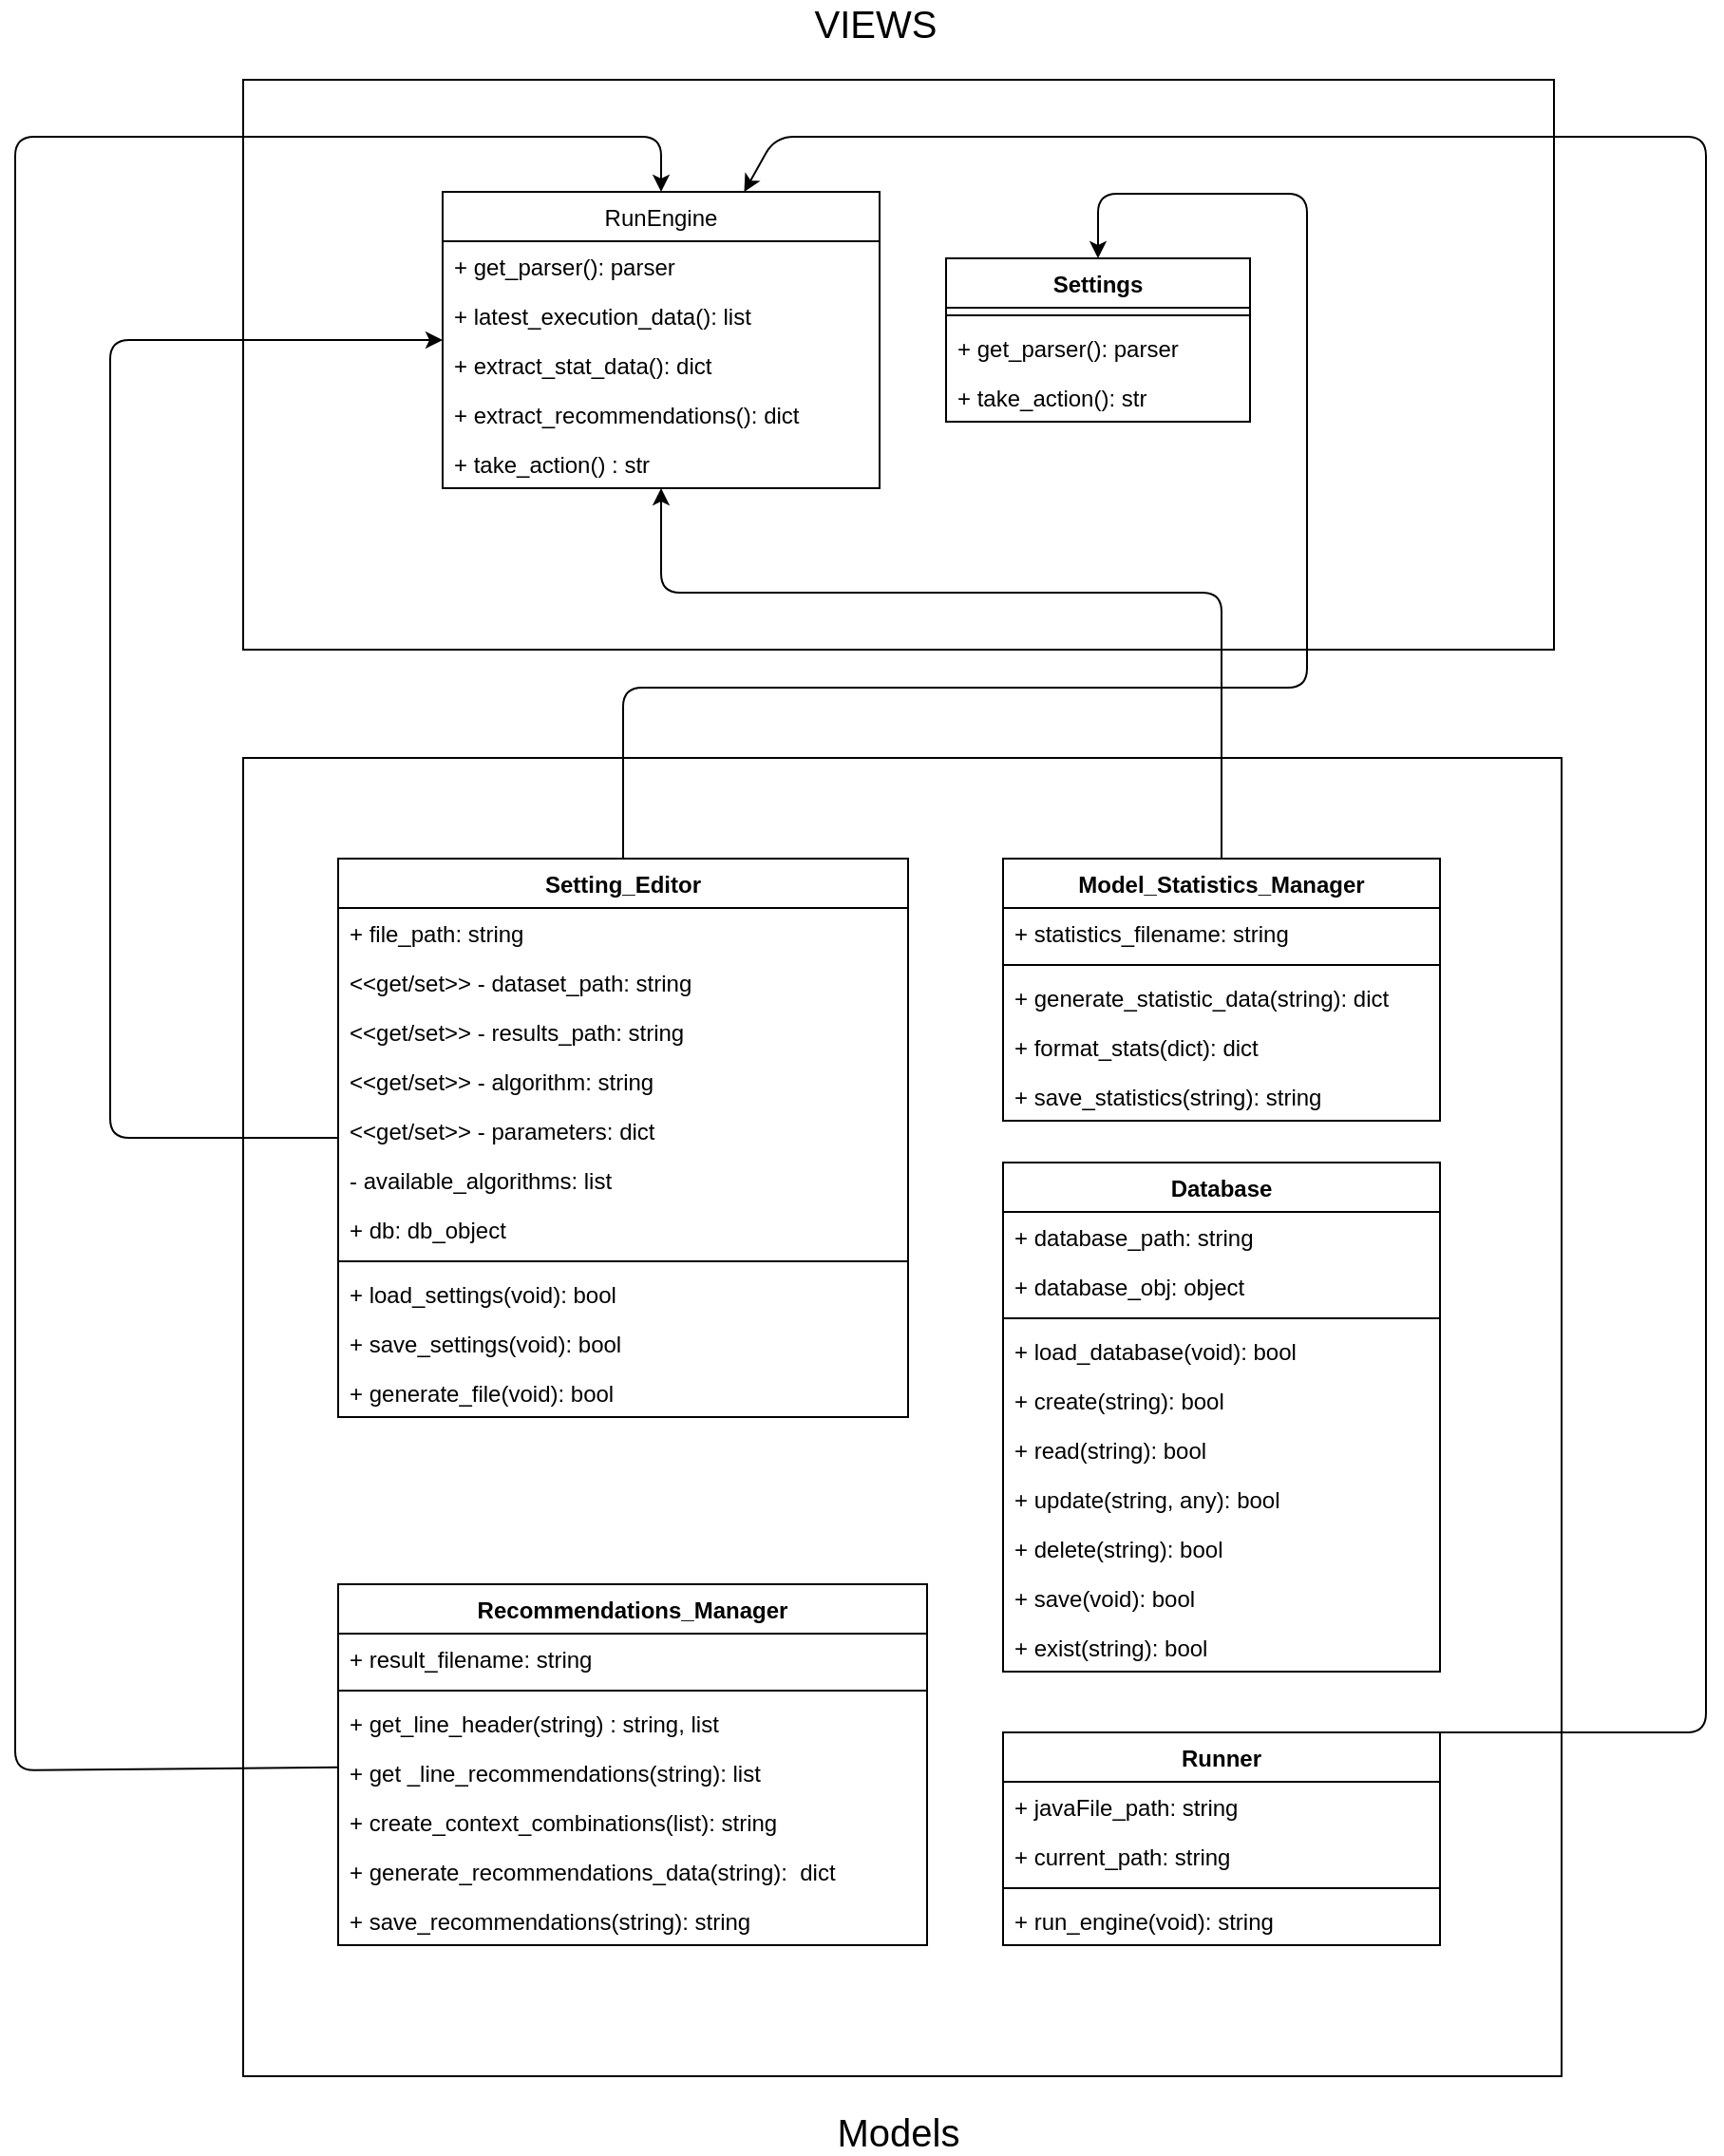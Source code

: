 <mxfile version="13.6.5"><diagram id="6hGFLwfOUW9BJ-s0fimq" name="Page-1"><mxGraphModel dx="2060" dy="2264" grid="1" gridSize="10" guides="1" tooltips="1" connect="1" arrows="1" fold="1" page="1" pageScale="1" pageWidth="827" pageHeight="1169" math="0" shadow="0"><root><mxCell id="0"/><mxCell id="1" parent="0"/><mxCell id="69" value="" style="rounded=0;whiteSpace=wrap;html=1;" parent="1" vertex="1"><mxGeometry x="70" y="-380" width="690" height="300" as="geometry"/></mxCell><mxCell id="67" value="" style="whiteSpace=wrap;html=1;aspect=fixed;" parent="1" vertex="1"><mxGeometry x="70" y="-23" width="694" height="694" as="geometry"/></mxCell><mxCell id="57" value="Settings" style="swimlane;fontStyle=1;align=center;verticalAlign=top;childLayout=stackLayout;horizontal=1;startSize=26;horizontalStack=0;resizeParent=1;resizeParentMax=0;resizeLast=0;collapsible=1;marginBottom=0;" parent="1" vertex="1"><mxGeometry x="440" y="-286" width="160" height="86" as="geometry"/></mxCell><mxCell id="59" value="" style="line;strokeWidth=1;fillColor=none;align=left;verticalAlign=middle;spacingTop=-1;spacingLeft=3;spacingRight=3;rotatable=0;labelPosition=right;points=[];portConstraint=eastwest;" parent="57" vertex="1"><mxGeometry y="26" width="160" height="8" as="geometry"/></mxCell><mxCell id="66" value="+ get_parser(): parser" style="text;strokeColor=none;fillColor=none;align=left;verticalAlign=top;spacingLeft=4;spacingRight=4;overflow=hidden;rotatable=0;points=[[0,0.5],[1,0.5]];portConstraint=eastwest;" parent="57" vertex="1"><mxGeometry y="34" width="160" height="26" as="geometry"/></mxCell><mxCell id="60" value="+ take_action(): str" style="text;strokeColor=none;fillColor=none;align=left;verticalAlign=top;spacingLeft=4;spacingRight=4;overflow=hidden;rotatable=0;points=[[0,0.5],[1,0.5]];portConstraint=eastwest;" parent="57" vertex="1"><mxGeometry y="60" width="160" height="26" as="geometry"/></mxCell><mxCell id="53" value="RunEngine" style="swimlane;fontStyle=0;childLayout=stackLayout;horizontal=1;startSize=26;fillColor=none;horizontalStack=0;resizeParent=1;resizeParentMax=0;resizeLast=0;collapsible=1;marginBottom=0;" parent="1" vertex="1"><mxGeometry x="175" y="-321" width="230" height="156" as="geometry"/></mxCell><mxCell id="61" value="+ get_parser(): parser" style="text;strokeColor=none;fillColor=none;align=left;verticalAlign=top;spacingLeft=4;spacingRight=4;overflow=hidden;rotatable=0;points=[[0,0.5],[1,0.5]];portConstraint=eastwest;" parent="53" vertex="1"><mxGeometry y="26" width="230" height="26" as="geometry"/></mxCell><mxCell id="62" value="+ latest_execution_data(): list" style="text;strokeColor=none;fillColor=none;align=left;verticalAlign=top;spacingLeft=4;spacingRight=4;overflow=hidden;rotatable=0;points=[[0,0.5],[1,0.5]];portConstraint=eastwest;" parent="53" vertex="1"><mxGeometry y="52" width="230" height="26" as="geometry"/></mxCell><mxCell id="63" value="+ extract_stat_data(): dict" style="text;strokeColor=none;fillColor=none;align=left;verticalAlign=top;spacingLeft=4;spacingRight=4;overflow=hidden;rotatable=0;points=[[0,0.5],[1,0.5]];portConstraint=eastwest;" parent="53" vertex="1"><mxGeometry y="78" width="230" height="26" as="geometry"/></mxCell><mxCell id="64" value="+ extract_recommendations(): dict" style="text;strokeColor=none;fillColor=none;align=left;verticalAlign=top;spacingLeft=4;spacingRight=4;overflow=hidden;rotatable=0;points=[[0,0.5],[1,0.5]];portConstraint=eastwest;" parent="53" vertex="1"><mxGeometry y="104" width="230" height="26" as="geometry"/></mxCell><mxCell id="65" value="+ take_action() : str" style="text;strokeColor=none;fillColor=none;align=left;verticalAlign=top;spacingLeft=4;spacingRight=4;overflow=hidden;rotatable=0;points=[[0,0.5],[1,0.5]];portConstraint=eastwest;" parent="53" vertex="1"><mxGeometry y="130" width="230" height="26" as="geometry"/></mxCell><mxCell id="2" value="Setting_Editor" style="swimlane;fontStyle=1;align=center;verticalAlign=top;childLayout=stackLayout;horizontal=1;startSize=26;horizontalStack=0;resizeParent=1;resizeParentMax=0;resizeLast=0;collapsible=1;marginBottom=0;" parent="1" vertex="1"><mxGeometry x="120" y="30" width="300" height="294" as="geometry"/></mxCell><mxCell id="3" value="+ file_path: string" style="text;strokeColor=none;fillColor=none;align=left;verticalAlign=top;spacingLeft=4;spacingRight=4;overflow=hidden;rotatable=0;points=[[0,0.5],[1,0.5]];portConstraint=eastwest;" parent="2" vertex="1"><mxGeometry y="26" width="300" height="26" as="geometry"/></mxCell><mxCell id="28" value="&lt;&lt;get/set&gt;&gt; - dataset_path: string" style="text;strokeColor=none;fillColor=none;align=left;verticalAlign=top;spacingLeft=4;spacingRight=4;overflow=hidden;rotatable=0;points=[[0,0.5],[1,0.5]];portConstraint=eastwest;" parent="2" vertex="1"><mxGeometry y="52" width="300" height="26" as="geometry"/></mxCell><mxCell id="29" value="&lt;&lt;get/set&gt;&gt; - results_path: string" style="text;strokeColor=none;fillColor=none;align=left;verticalAlign=top;spacingLeft=4;spacingRight=4;overflow=hidden;rotatable=0;points=[[0,0.5],[1,0.5]];portConstraint=eastwest;" parent="2" vertex="1"><mxGeometry y="78" width="300" height="26" as="geometry"/></mxCell><mxCell id="30" value="&lt;&lt;get/set&gt;&gt; - algorithm: string" style="text;strokeColor=none;fillColor=none;align=left;verticalAlign=top;spacingLeft=4;spacingRight=4;overflow=hidden;rotatable=0;points=[[0,0.5],[1,0.5]];portConstraint=eastwest;" parent="2" vertex="1"><mxGeometry y="104" width="300" height="26" as="geometry"/></mxCell><mxCell id="33" value="&lt;&lt;get/set&gt;&gt; - parameters: dict" style="text;strokeColor=none;fillColor=none;align=left;verticalAlign=top;spacingLeft=4;spacingRight=4;overflow=hidden;rotatable=0;points=[[0,0.5],[1,0.5]];portConstraint=eastwest;" parent="2" vertex="1"><mxGeometry y="130" width="300" height="26" as="geometry"/></mxCell><mxCell id="34" value="- available_algorithms: list" style="text;strokeColor=none;fillColor=none;align=left;verticalAlign=top;spacingLeft=4;spacingRight=4;overflow=hidden;rotatable=0;points=[[0,0.5],[1,0.5]];portConstraint=eastwest;" parent="2" vertex="1"><mxGeometry y="156" width="300" height="26" as="geometry"/></mxCell><mxCell id="32" value="+ db: db_object" style="text;strokeColor=none;fillColor=none;align=left;verticalAlign=top;spacingLeft=4;spacingRight=4;overflow=hidden;rotatable=0;points=[[0,0.5],[1,0.5]];portConstraint=eastwest;" parent="2" vertex="1"><mxGeometry y="182" width="300" height="26" as="geometry"/></mxCell><mxCell id="4" value="" style="line;strokeWidth=1;fillColor=none;align=left;verticalAlign=middle;spacingTop=-1;spacingLeft=3;spacingRight=3;rotatable=0;labelPosition=right;points=[];portConstraint=eastwest;" parent="2" vertex="1"><mxGeometry y="208" width="300" height="8" as="geometry"/></mxCell><mxCell id="5" value="+ load_settings(void): bool" style="text;strokeColor=none;fillColor=none;align=left;verticalAlign=top;spacingLeft=4;spacingRight=4;overflow=hidden;rotatable=0;points=[[0,0.5],[1,0.5]];portConstraint=eastwest;" parent="2" vertex="1"><mxGeometry y="216" width="300" height="26" as="geometry"/></mxCell><mxCell id="35" value="+ save_settings(void): bool" style="text;strokeColor=none;fillColor=none;align=left;verticalAlign=top;spacingLeft=4;spacingRight=4;overflow=hidden;rotatable=0;points=[[0,0.5],[1,0.5]];portConstraint=eastwest;" parent="2" vertex="1"><mxGeometry y="242" width="300" height="26" as="geometry"/></mxCell><mxCell id="36" value="+ generate_file(void): bool" style="text;strokeColor=none;fillColor=none;align=left;verticalAlign=top;spacingLeft=4;spacingRight=4;overflow=hidden;rotatable=0;points=[[0,0.5],[1,0.5]];portConstraint=eastwest;" parent="2" vertex="1"><mxGeometry y="268" width="300" height="26" as="geometry"/></mxCell><mxCell id="37" value="Database" style="swimlane;fontStyle=1;align=center;verticalAlign=top;childLayout=stackLayout;horizontal=1;startSize=26;horizontalStack=0;resizeParent=1;resizeParentMax=0;resizeLast=0;collapsible=1;marginBottom=0;" parent="1" vertex="1"><mxGeometry x="470" y="190" width="230" height="268" as="geometry"/></mxCell><mxCell id="41" value="+ database_path: string" style="text;strokeColor=none;fillColor=none;align=left;verticalAlign=top;spacingLeft=4;spacingRight=4;overflow=hidden;rotatable=0;points=[[0,0.5],[1,0.5]];portConstraint=eastwest;" parent="37" vertex="1"><mxGeometry y="26" width="230" height="26" as="geometry"/></mxCell><mxCell id="38" value="+ database_obj: object" style="text;strokeColor=none;fillColor=none;align=left;verticalAlign=top;spacingLeft=4;spacingRight=4;overflow=hidden;rotatable=0;points=[[0,0.5],[1,0.5]];portConstraint=eastwest;" parent="37" vertex="1"><mxGeometry y="52" width="230" height="26" as="geometry"/></mxCell><mxCell id="39" value="" style="line;strokeWidth=1;fillColor=none;align=left;verticalAlign=middle;spacingTop=-1;spacingLeft=3;spacingRight=3;rotatable=0;labelPosition=right;points=[];portConstraint=eastwest;" parent="37" vertex="1"><mxGeometry y="78" width="230" height="8" as="geometry"/></mxCell><mxCell id="40" value="+ load_database(void): bool" style="text;strokeColor=none;fillColor=none;align=left;verticalAlign=top;spacingLeft=4;spacingRight=4;overflow=hidden;rotatable=0;points=[[0,0.5],[1,0.5]];portConstraint=eastwest;" parent="37" vertex="1"><mxGeometry y="86" width="230" height="26" as="geometry"/></mxCell><mxCell id="47" value="+ create(string): bool" style="text;strokeColor=none;fillColor=none;align=left;verticalAlign=top;spacingLeft=4;spacingRight=4;overflow=hidden;rotatable=0;points=[[0,0.5],[1,0.5]];portConstraint=eastwest;" parent="37" vertex="1"><mxGeometry y="112" width="230" height="26" as="geometry"/></mxCell><mxCell id="48" value="+ read(string): bool" style="text;strokeColor=none;fillColor=none;align=left;verticalAlign=top;spacingLeft=4;spacingRight=4;overflow=hidden;rotatable=0;points=[[0,0.5],[1,0.5]];portConstraint=eastwest;" parent="37" vertex="1"><mxGeometry y="138" width="230" height="26" as="geometry"/></mxCell><mxCell id="49" value="+ update(string, any): bool" style="text;strokeColor=none;fillColor=none;align=left;verticalAlign=top;spacingLeft=4;spacingRight=4;overflow=hidden;rotatable=0;points=[[0,0.5],[1,0.5]];portConstraint=eastwest;" parent="37" vertex="1"><mxGeometry y="164" width="230" height="26" as="geometry"/></mxCell><mxCell id="50" value="+ delete(string): bool" style="text;strokeColor=none;fillColor=none;align=left;verticalAlign=top;spacingLeft=4;spacingRight=4;overflow=hidden;rotatable=0;points=[[0,0.5],[1,0.5]];portConstraint=eastwest;" parent="37" vertex="1"><mxGeometry y="190" width="230" height="26" as="geometry"/></mxCell><mxCell id="51" value="+ save(void): bool" style="text;strokeColor=none;fillColor=none;align=left;verticalAlign=top;spacingLeft=4;spacingRight=4;overflow=hidden;rotatable=0;points=[[0,0.5],[1,0.5]];portConstraint=eastwest;" parent="37" vertex="1"><mxGeometry y="216" width="230" height="26" as="geometry"/></mxCell><mxCell id="52" value="+ exist(string): bool" style="text;strokeColor=none;fillColor=none;align=left;verticalAlign=top;spacingLeft=4;spacingRight=4;overflow=hidden;rotatable=0;points=[[0,0.5],[1,0.5]];portConstraint=eastwest;" parent="37" vertex="1"><mxGeometry y="242" width="230" height="26" as="geometry"/></mxCell><mxCell id="11" value="Recommendations_Manager" style="swimlane;fontStyle=1;align=center;verticalAlign=top;childLayout=stackLayout;horizontal=1;startSize=26;horizontalStack=0;resizeParent=1;resizeParentMax=0;resizeLast=0;collapsible=1;marginBottom=0;" parent="1" vertex="1"><mxGeometry x="120" y="412" width="310" height="190" as="geometry"/></mxCell><mxCell id="12" value="+ result_filename: string" style="text;strokeColor=none;fillColor=none;align=left;verticalAlign=top;spacingLeft=4;spacingRight=4;overflow=hidden;rotatable=0;points=[[0,0.5],[1,0.5]];portConstraint=eastwest;" parent="11" vertex="1"><mxGeometry y="26" width="310" height="26" as="geometry"/></mxCell><mxCell id="13" value="" style="line;strokeWidth=1;fillColor=none;align=left;verticalAlign=middle;spacingTop=-1;spacingLeft=3;spacingRight=3;rotatable=0;labelPosition=right;points=[];portConstraint=eastwest;" parent="11" vertex="1"><mxGeometry y="52" width="310" height="8" as="geometry"/></mxCell><mxCell id="14" value="+ get_line_header(string) : string, list " style="text;strokeColor=none;fillColor=none;align=left;verticalAlign=top;spacingLeft=4;spacingRight=4;overflow=hidden;rotatable=0;points=[[0,0.5],[1,0.5]];portConstraint=eastwest;" parent="11" vertex="1"><mxGeometry y="60" width="310" height="26" as="geometry"/></mxCell><mxCell id="23" value="+ get _line_recommendations(string): list" style="text;strokeColor=none;fillColor=none;align=left;verticalAlign=top;spacingLeft=4;spacingRight=4;overflow=hidden;rotatable=0;points=[[0,0.5],[1,0.5]];portConstraint=eastwest;" parent="11" vertex="1"><mxGeometry y="86" width="310" height="26" as="geometry"/></mxCell><mxCell id="24" value="+ create_context_combinations(list): string" style="text;strokeColor=none;fillColor=none;align=left;verticalAlign=top;spacingLeft=4;spacingRight=4;overflow=hidden;rotatable=0;points=[[0,0.5],[1,0.5]];portConstraint=eastwest;" parent="11" vertex="1"><mxGeometry y="112" width="310" height="26" as="geometry"/></mxCell><mxCell id="27" value="+ generate_recommendations_data(string):  dict" style="text;strokeColor=none;fillColor=none;align=left;verticalAlign=top;spacingLeft=4;spacingRight=4;overflow=hidden;rotatable=0;points=[[0,0.5],[1,0.5]];portConstraint=eastwest;" parent="11" vertex="1"><mxGeometry y="138" width="310" height="26" as="geometry"/></mxCell><mxCell id="25" value="+ save_recommendations(string): string" style="text;strokeColor=none;fillColor=none;align=left;verticalAlign=top;spacingLeft=4;spacingRight=4;overflow=hidden;rotatable=0;points=[[0,0.5],[1,0.5]];portConstraint=eastwest;" parent="11" vertex="1"><mxGeometry y="164" width="310" height="26" as="geometry"/></mxCell><mxCell id="15" value="Runner" style="swimlane;fontStyle=1;align=center;verticalAlign=top;childLayout=stackLayout;horizontal=1;startSize=26;horizontalStack=0;resizeParent=1;resizeParentMax=0;resizeLast=0;collapsible=1;marginBottom=0;" parent="1" vertex="1"><mxGeometry x="470" y="490" width="230" height="112" as="geometry"><mxRectangle x="420" y="510" width="70" height="26" as="alternateBounds"/></mxGeometry></mxCell><mxCell id="16" value="+ javaFile_path: string&#10;" style="text;strokeColor=none;fillColor=none;align=left;verticalAlign=top;spacingLeft=4;spacingRight=4;overflow=hidden;rotatable=0;points=[[0,0.5],[1,0.5]];portConstraint=eastwest;" parent="15" vertex="1"><mxGeometry y="26" width="230" height="26" as="geometry"/></mxCell><mxCell id="19" value="+ current_path: string&#10;" style="text;strokeColor=none;fillColor=none;align=left;verticalAlign=top;spacingLeft=4;spacingRight=4;overflow=hidden;rotatable=0;points=[[0,0.5],[1,0.5]];portConstraint=eastwest;" parent="15" vertex="1"><mxGeometry y="52" width="230" height="26" as="geometry"/></mxCell><mxCell id="17" value="" style="line;strokeWidth=1;fillColor=none;align=left;verticalAlign=middle;spacingTop=-1;spacingLeft=3;spacingRight=3;rotatable=0;labelPosition=right;points=[];portConstraint=eastwest;" parent="15" vertex="1"><mxGeometry y="78" width="230" height="8" as="geometry"/></mxCell><mxCell id="18" value="+ run_engine(void): string" style="text;strokeColor=none;fillColor=none;align=left;verticalAlign=top;spacingLeft=4;spacingRight=4;overflow=hidden;rotatable=0;points=[[0,0.5],[1,0.5]];portConstraint=eastwest;" parent="15" vertex="1"><mxGeometry y="86" width="230" height="26" as="geometry"/></mxCell><mxCell id="7" value="Model_Statistics_Manager" style="swimlane;fontStyle=1;align=center;verticalAlign=top;childLayout=stackLayout;horizontal=1;startSize=26;horizontalStack=0;resizeParent=1;resizeParentMax=0;resizeLast=0;collapsible=1;marginBottom=0;" parent="1" vertex="1"><mxGeometry x="470" y="30" width="230" height="138" as="geometry"/></mxCell><mxCell id="8" value="+ statistics_filename: string" style="text;strokeColor=none;fillColor=none;align=left;verticalAlign=top;spacingLeft=4;spacingRight=4;overflow=hidden;rotatable=0;points=[[0,0.5],[1,0.5]];portConstraint=eastwest;" parent="7" vertex="1"><mxGeometry y="26" width="230" height="26" as="geometry"/></mxCell><mxCell id="9" value="" style="line;strokeWidth=1;fillColor=none;align=left;verticalAlign=middle;spacingTop=-1;spacingLeft=3;spacingRight=3;rotatable=0;labelPosition=right;points=[];portConstraint=eastwest;" parent="7" vertex="1"><mxGeometry y="52" width="230" height="8" as="geometry"/></mxCell><mxCell id="10" value="+ generate_statistic_data(string): dict" style="text;strokeColor=none;fillColor=none;align=left;verticalAlign=top;spacingLeft=4;spacingRight=4;overflow=hidden;rotatable=0;points=[[0,0.5],[1,0.5]];portConstraint=eastwest;" parent="7" vertex="1"><mxGeometry y="60" width="230" height="26" as="geometry"/></mxCell><mxCell id="21" value="+ format_stats(dict): dict" style="text;strokeColor=none;fillColor=none;align=left;verticalAlign=top;spacingLeft=4;spacingRight=4;overflow=hidden;rotatable=0;points=[[0,0.5],[1,0.5]];portConstraint=eastwest;" parent="7" vertex="1"><mxGeometry y="86" width="230" height="26" as="geometry"/></mxCell><mxCell id="22" value="+ save_statistics(string): string" style="text;strokeColor=none;fillColor=none;align=left;verticalAlign=top;spacingLeft=4;spacingRight=4;overflow=hidden;rotatable=0;points=[[0,0.5],[1,0.5]];portConstraint=eastwest;" parent="7" vertex="1"><mxGeometry y="112" width="230" height="26" as="geometry"/></mxCell><mxCell id="70" value="&lt;font style=&quot;font-size: 20px&quot;&gt;Models&lt;/font&gt;" style="text;html=1;strokeColor=none;fillColor=none;align=center;verticalAlign=middle;whiteSpace=wrap;rounded=0;" parent="1" vertex="1"><mxGeometry x="312" y="690" width="206" height="20" as="geometry"/></mxCell><mxCell id="71" value="&lt;font style=&quot;font-size: 20px&quot;&gt;VIEWS&lt;/font&gt;" style="text;html=1;strokeColor=none;fillColor=none;align=center;verticalAlign=middle;whiteSpace=wrap;rounded=0;" parent="1" vertex="1"><mxGeometry x="300" y="-420" width="206" height="20" as="geometry"/></mxCell><mxCell id="72" value="" style="endArrow=classic;html=1;" parent="1" source="2" target="53" edge="1"><mxGeometry width="50" height="50" relative="1" as="geometry"><mxPoint x="-20" y="70" as="sourcePoint"/><mxPoint x="30" y="-120" as="targetPoint"/><Array as="points"><mxPoint y="177"/><mxPoint y="-243"/></Array></mxGeometry></mxCell><mxCell id="73" value="" style="endArrow=classic;html=1;" parent="1" source="7" target="53" edge="1"><mxGeometry width="50" height="50" relative="1" as="geometry"><mxPoint x="360" y="-10" as="sourcePoint"/><mxPoint x="260" y="-60" as="targetPoint"/><Array as="points"><mxPoint x="585" y="-110"/><mxPoint x="290" y="-110"/></Array></mxGeometry></mxCell><mxCell id="74" value="" style="endArrow=classic;html=1;" parent="1" source="11" target="53" edge="1"><mxGeometry width="50" height="50" relative="1" as="geometry"><mxPoint x="-40" y="500" as="sourcePoint"/><mxPoint x="10" y="450" as="targetPoint"/><Array as="points"><mxPoint x="-50" y="510"/><mxPoint x="-50" y="-350"/><mxPoint x="290" y="-350"/></Array></mxGeometry></mxCell><mxCell id="75" value="" style="endArrow=classic;html=1;exitX=0.5;exitY=0;exitDx=0;exitDy=0;" parent="1" source="15" target="53" edge="1"><mxGeometry width="50" height="50" relative="1" as="geometry"><mxPoint x="940" y="570" as="sourcePoint"/><mxPoint x="990" y="520" as="targetPoint"/><Array as="points"><mxPoint x="840" y="490"/><mxPoint x="840" y="-350"/><mxPoint x="350" y="-350"/></Array></mxGeometry></mxCell><mxCell id="76" value="" style="endArrow=classic;html=1;entryX=0.5;entryY=0;entryDx=0;entryDy=0;" parent="1" source="2" target="57" edge="1"><mxGeometry width="50" height="50" relative="1" as="geometry"><mxPoint x="-140" y="-80" as="sourcePoint"/><mxPoint x="-90" y="-130" as="targetPoint"/><Array as="points"><mxPoint x="270" y="-60"/><mxPoint x="630" y="-60"/><mxPoint x="630" y="-320"/><mxPoint x="520" y="-320"/></Array></mxGeometry></mxCell></root></mxGraphModel></diagram></mxfile>